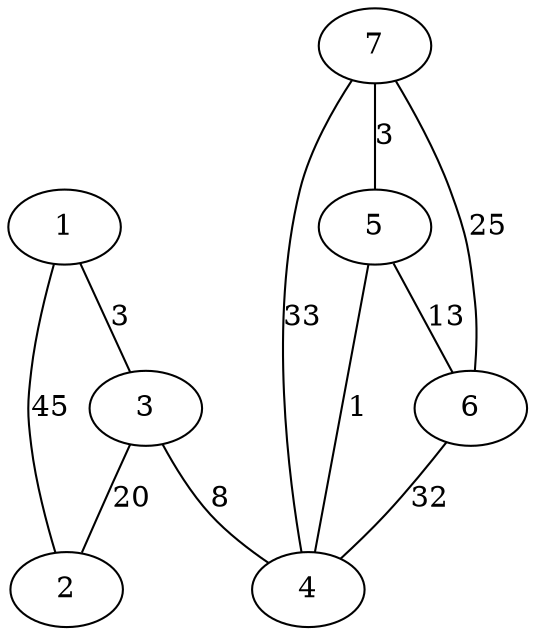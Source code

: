 # 7 10
graph G {
1 -- 2 [label=45];
1 -- 3 [label=3];
3 -- 4 [label=8];
3 -- 2 [label=20];
5 -- 6 [label=13];
5 -- 4 [label=1];
6 -- 4 [label=32];
7 -- 4 [label=33];
7 -- 5 [label=3];
7 -- 6 [label=25];
}
